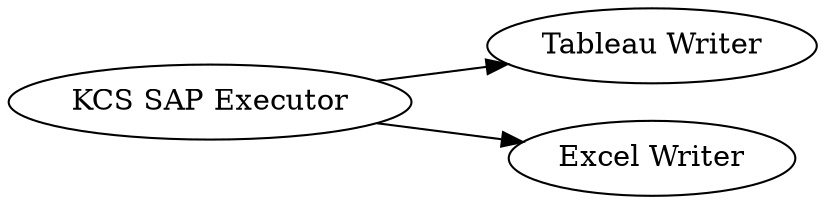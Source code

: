 digraph {
	1 -> 3
	1 -> 2
	1 [label="KCS SAP Executor"]
	3 [label="Tableau Writer"]
	2 [label="Excel Writer"]
	rankdir=LR
}
